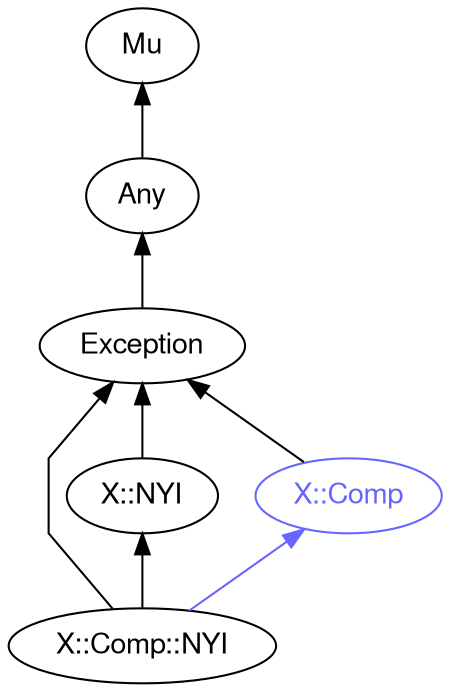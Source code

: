 digraph "perl6-type-graph" {
    rankdir=BT;
    splines=polyline;
    overlap=false; 
    graph [truecolor=true bgcolor="#FFFFFF"];
    // Types
    "X::Comp::NYI" [color="#000000", fontcolor="#000000", href="/type/X::Comp::NYI", fontname="FreeSans"];
    "Mu" [color="#000000", fontcolor="#000000", href="/type/Mu", fontname="FreeSans"];
    "Any" [color="#000000", fontcolor="#000000", href="/type/Any", fontname="FreeSans"];
    "Exception" [color="#000000", fontcolor="#000000", href="/type/Exception", fontname="FreeSans"];
    "X::NYI" [color="#000000", fontcolor="#000000", href="/type/X::NYI", fontname="FreeSans"];
    "X::Comp" [color="#6666FF", fontcolor="#6666FF", href="/type/X::Comp", fontname="FreeSans"];

    // Superclasses
    "X::Comp::NYI" -> "X::NYI" [color="#000000"];
    "X::Comp::NYI" -> "Exception" [color="#000000"];
    "Any" -> "Mu" [color="#000000"];
    "Exception" -> "Any" [color="#000000"];
    "X::NYI" -> "Exception" [color="#000000"];
    "X::Comp" -> "Exception" [color="#000000"];

    // Roles
    "X::Comp::NYI" -> "X::Comp" [color="#6666FF"];
}
